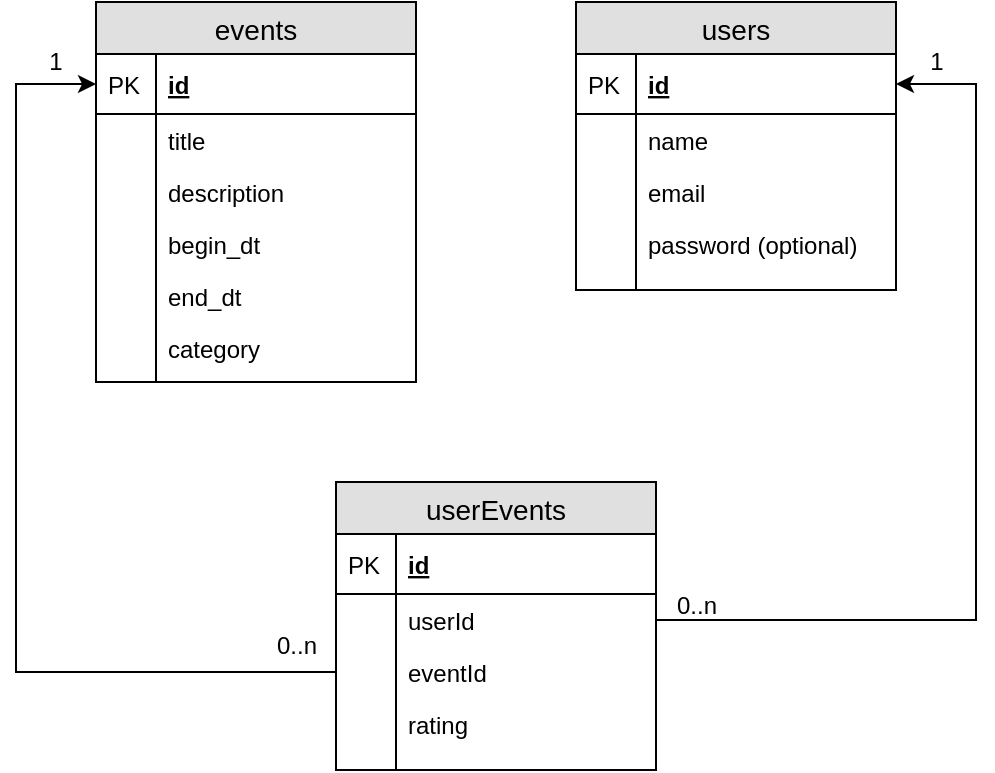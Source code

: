 <mxfile version="12.3.7" type="device" pages="1"><diagram id="kNIR4HLVSCMxKE6LmOkj" name="Events calendar"><mxGraphModel dx="685" dy="826" grid="1" gridSize="10" guides="1" tooltips="1" connect="1" arrows="1" fold="1" page="1" pageScale="1" pageWidth="850" pageHeight="1200" math="0" shadow="0"><root><mxCell id="0"/><mxCell id="1" parent="0"/><mxCell id="fhVR6LPDHULIiisVsXi4-1" value="events" style="swimlane;fontStyle=0;childLayout=stackLayout;horizontal=1;startSize=26;fillColor=#e0e0e0;horizontalStack=0;resizeParent=1;resizeParentMax=0;resizeLast=0;collapsible=1;marginBottom=0;swimlaneFillColor=#ffffff;align=center;fontSize=14;" vertex="1" parent="1"><mxGeometry x="80" y="40" width="160" height="190" as="geometry"/></mxCell><mxCell id="fhVR6LPDHULIiisVsXi4-2" value="id" style="shape=partialRectangle;top=0;left=0;right=0;bottom=1;align=left;verticalAlign=middle;fillColor=none;spacingLeft=34;spacingRight=4;overflow=hidden;rotatable=0;points=[[0,0.5],[1,0.5]];portConstraint=eastwest;dropTarget=0;fontStyle=5;fontSize=12;" vertex="1" parent="fhVR6LPDHULIiisVsXi4-1"><mxGeometry y="26" width="160" height="30" as="geometry"/></mxCell><mxCell id="fhVR6LPDHULIiisVsXi4-3" value="PK" style="shape=partialRectangle;top=0;left=0;bottom=0;fillColor=none;align=left;verticalAlign=middle;spacingLeft=4;spacingRight=4;overflow=hidden;rotatable=0;points=[];portConstraint=eastwest;part=1;fontSize=12;" vertex="1" connectable="0" parent="fhVR6LPDHULIiisVsXi4-2"><mxGeometry width="30" height="30" as="geometry"/></mxCell><mxCell id="fhVR6LPDHULIiisVsXi4-4" value="title" style="shape=partialRectangle;top=0;left=0;right=0;bottom=0;align=left;verticalAlign=top;fillColor=none;spacingLeft=34;spacingRight=4;overflow=hidden;rotatable=0;points=[[0,0.5],[1,0.5]];portConstraint=eastwest;dropTarget=0;fontSize=12;" vertex="1" parent="fhVR6LPDHULIiisVsXi4-1"><mxGeometry y="56" width="160" height="26" as="geometry"/></mxCell><mxCell id="fhVR6LPDHULIiisVsXi4-5" value="" style="shape=partialRectangle;top=0;left=0;bottom=0;fillColor=none;align=left;verticalAlign=top;spacingLeft=4;spacingRight=4;overflow=hidden;rotatable=0;points=[];portConstraint=eastwest;part=1;fontSize=12;" vertex="1" connectable="0" parent="fhVR6LPDHULIiisVsXi4-4"><mxGeometry width="30" height="26" as="geometry"/></mxCell><mxCell id="fhVR6LPDHULIiisVsXi4-6" value="description" style="shape=partialRectangle;top=0;left=0;right=0;bottom=0;align=left;verticalAlign=top;fillColor=none;spacingLeft=34;spacingRight=4;overflow=hidden;rotatable=0;points=[[0,0.5],[1,0.5]];portConstraint=eastwest;dropTarget=0;fontSize=12;" vertex="1" parent="fhVR6LPDHULIiisVsXi4-1"><mxGeometry y="82" width="160" height="26" as="geometry"/></mxCell><mxCell id="fhVR6LPDHULIiisVsXi4-7" value="" style="shape=partialRectangle;top=0;left=0;bottom=0;fillColor=none;align=left;verticalAlign=top;spacingLeft=4;spacingRight=4;overflow=hidden;rotatable=0;points=[];portConstraint=eastwest;part=1;fontSize=12;" vertex="1" connectable="0" parent="fhVR6LPDHULIiisVsXi4-6"><mxGeometry width="30" height="26" as="geometry"/></mxCell><mxCell id="fhVR6LPDHULIiisVsXi4-8" value="begin_dt" style="shape=partialRectangle;top=0;left=0;right=0;bottom=0;align=left;verticalAlign=top;fillColor=none;spacingLeft=34;spacingRight=4;overflow=hidden;rotatable=0;points=[[0,0.5],[1,0.5]];portConstraint=eastwest;dropTarget=0;fontSize=12;" vertex="1" parent="fhVR6LPDHULIiisVsXi4-1"><mxGeometry y="108" width="160" height="26" as="geometry"/></mxCell><mxCell id="fhVR6LPDHULIiisVsXi4-9" value="" style="shape=partialRectangle;top=0;left=0;bottom=0;fillColor=none;align=left;verticalAlign=top;spacingLeft=4;spacingRight=4;overflow=hidden;rotatable=0;points=[];portConstraint=eastwest;part=1;fontSize=12;" vertex="1" connectable="0" parent="fhVR6LPDHULIiisVsXi4-8"><mxGeometry width="30" height="26" as="geometry"/></mxCell><mxCell id="fhVR6LPDHULIiisVsXi4-12" value="end_dt" style="shape=partialRectangle;top=0;left=0;right=0;bottom=0;align=left;verticalAlign=top;fillColor=none;spacingLeft=34;spacingRight=4;overflow=hidden;rotatable=0;points=[[0,0.5],[1,0.5]];portConstraint=eastwest;dropTarget=0;fontSize=12;" vertex="1" parent="fhVR6LPDHULIiisVsXi4-1"><mxGeometry y="134" width="160" height="26" as="geometry"/></mxCell><mxCell id="fhVR6LPDHULIiisVsXi4-13" value="" style="shape=partialRectangle;top=0;left=0;bottom=0;fillColor=none;align=left;verticalAlign=top;spacingLeft=4;spacingRight=4;overflow=hidden;rotatable=0;points=[];portConstraint=eastwest;part=1;fontSize=12;" vertex="1" connectable="0" parent="fhVR6LPDHULIiisVsXi4-12"><mxGeometry width="30" height="26" as="geometry"/></mxCell><mxCell id="fhVR6LPDHULIiisVsXi4-14" value="category" style="shape=partialRectangle;top=0;left=0;right=0;bottom=0;align=left;verticalAlign=top;fillColor=none;spacingLeft=34;spacingRight=4;overflow=hidden;rotatable=0;points=[[0,0.5],[1,0.5]];portConstraint=eastwest;dropTarget=0;fontSize=12;" vertex="1" parent="fhVR6LPDHULIiisVsXi4-1"><mxGeometry y="160" width="160" height="26" as="geometry"/></mxCell><mxCell id="fhVR6LPDHULIiisVsXi4-15" value="" style="shape=partialRectangle;top=0;left=0;bottom=0;fillColor=none;align=left;verticalAlign=top;spacingLeft=4;spacingRight=4;overflow=hidden;rotatable=0;points=[];portConstraint=eastwest;part=1;fontSize=12;" vertex="1" connectable="0" parent="fhVR6LPDHULIiisVsXi4-14"><mxGeometry width="30" height="26" as="geometry"/></mxCell><mxCell id="fhVR6LPDHULIiisVsXi4-10" value="" style="shape=partialRectangle;top=0;left=0;right=0;bottom=0;align=left;verticalAlign=top;fillColor=none;spacingLeft=34;spacingRight=4;overflow=hidden;rotatable=0;points=[[0,0.5],[1,0.5]];portConstraint=eastwest;dropTarget=0;fontSize=12;" vertex="1" parent="fhVR6LPDHULIiisVsXi4-1"><mxGeometry y="186" width="160" height="4" as="geometry"/></mxCell><mxCell id="fhVR6LPDHULIiisVsXi4-11" value="" style="shape=partialRectangle;top=0;left=0;bottom=0;fillColor=none;align=left;verticalAlign=top;spacingLeft=4;spacingRight=4;overflow=hidden;rotatable=0;points=[];portConstraint=eastwest;part=1;fontSize=12;" vertex="1" connectable="0" parent="fhVR6LPDHULIiisVsXi4-10"><mxGeometry width="30" height="4" as="geometry"/></mxCell><mxCell id="fhVR6LPDHULIiisVsXi4-18" value="users" style="swimlane;fontStyle=0;childLayout=stackLayout;horizontal=1;startSize=26;fillColor=#e0e0e0;horizontalStack=0;resizeParent=1;resizeParentMax=0;resizeLast=0;collapsible=1;marginBottom=0;swimlaneFillColor=#ffffff;align=center;fontSize=14;" vertex="1" parent="1"><mxGeometry x="320" y="40" width="160" height="144" as="geometry"/></mxCell><mxCell id="fhVR6LPDHULIiisVsXi4-19" value="id" style="shape=partialRectangle;top=0;left=0;right=0;bottom=1;align=left;verticalAlign=middle;fillColor=none;spacingLeft=34;spacingRight=4;overflow=hidden;rotatable=0;points=[[0,0.5],[1,0.5]];portConstraint=eastwest;dropTarget=0;fontStyle=5;fontSize=12;" vertex="1" parent="fhVR6LPDHULIiisVsXi4-18"><mxGeometry y="26" width="160" height="30" as="geometry"/></mxCell><mxCell id="fhVR6LPDHULIiisVsXi4-20" value="PK" style="shape=partialRectangle;top=0;left=0;bottom=0;fillColor=none;align=left;verticalAlign=middle;spacingLeft=4;spacingRight=4;overflow=hidden;rotatable=0;points=[];portConstraint=eastwest;part=1;fontSize=12;" vertex="1" connectable="0" parent="fhVR6LPDHULIiisVsXi4-19"><mxGeometry width="30" height="30" as="geometry"/></mxCell><mxCell id="fhVR6LPDHULIiisVsXi4-21" value="name" style="shape=partialRectangle;top=0;left=0;right=0;bottom=0;align=left;verticalAlign=top;fillColor=none;spacingLeft=34;spacingRight=4;overflow=hidden;rotatable=0;points=[[0,0.5],[1,0.5]];portConstraint=eastwest;dropTarget=0;fontSize=12;" vertex="1" parent="fhVR6LPDHULIiisVsXi4-18"><mxGeometry y="56" width="160" height="26" as="geometry"/></mxCell><mxCell id="fhVR6LPDHULIiisVsXi4-22" value="" style="shape=partialRectangle;top=0;left=0;bottom=0;fillColor=none;align=left;verticalAlign=top;spacingLeft=4;spacingRight=4;overflow=hidden;rotatable=0;points=[];portConstraint=eastwest;part=1;fontSize=12;" vertex="1" connectable="0" parent="fhVR6LPDHULIiisVsXi4-21"><mxGeometry width="30" height="26" as="geometry"/></mxCell><mxCell id="fhVR6LPDHULIiisVsXi4-23" value="email" style="shape=partialRectangle;top=0;left=0;right=0;bottom=0;align=left;verticalAlign=top;fillColor=none;spacingLeft=34;spacingRight=4;overflow=hidden;rotatable=0;points=[[0,0.5],[1,0.5]];portConstraint=eastwest;dropTarget=0;fontSize=12;" vertex="1" parent="fhVR6LPDHULIiisVsXi4-18"><mxGeometry y="82" width="160" height="26" as="geometry"/></mxCell><mxCell id="fhVR6LPDHULIiisVsXi4-24" value="" style="shape=partialRectangle;top=0;left=0;bottom=0;fillColor=none;align=left;verticalAlign=top;spacingLeft=4;spacingRight=4;overflow=hidden;rotatable=0;points=[];portConstraint=eastwest;part=1;fontSize=12;" vertex="1" connectable="0" parent="fhVR6LPDHULIiisVsXi4-23"><mxGeometry width="30" height="26" as="geometry"/></mxCell><mxCell id="fhVR6LPDHULIiisVsXi4-25" value="password (optional)" style="shape=partialRectangle;top=0;left=0;right=0;bottom=0;align=left;verticalAlign=top;fillColor=none;spacingLeft=34;spacingRight=4;overflow=hidden;rotatable=0;points=[[0,0.5],[1,0.5]];portConstraint=eastwest;dropTarget=0;fontSize=12;" vertex="1" parent="fhVR6LPDHULIiisVsXi4-18"><mxGeometry y="108" width="160" height="26" as="geometry"/></mxCell><mxCell id="fhVR6LPDHULIiisVsXi4-26" value="" style="shape=partialRectangle;top=0;left=0;bottom=0;fillColor=none;align=left;verticalAlign=top;spacingLeft=4;spacingRight=4;overflow=hidden;rotatable=0;points=[];portConstraint=eastwest;part=1;fontSize=12;" vertex="1" connectable="0" parent="fhVR6LPDHULIiisVsXi4-25"><mxGeometry width="30" height="26" as="geometry"/></mxCell><mxCell id="fhVR6LPDHULIiisVsXi4-27" value="" style="shape=partialRectangle;top=0;left=0;right=0;bottom=0;align=left;verticalAlign=top;fillColor=none;spacingLeft=34;spacingRight=4;overflow=hidden;rotatable=0;points=[[0,0.5],[1,0.5]];portConstraint=eastwest;dropTarget=0;fontSize=12;" vertex="1" parent="fhVR6LPDHULIiisVsXi4-18"><mxGeometry y="134" width="160" height="10" as="geometry"/></mxCell><mxCell id="fhVR6LPDHULIiisVsXi4-28" value="" style="shape=partialRectangle;top=0;left=0;bottom=0;fillColor=none;align=left;verticalAlign=top;spacingLeft=4;spacingRight=4;overflow=hidden;rotatable=0;points=[];portConstraint=eastwest;part=1;fontSize=12;" vertex="1" connectable="0" parent="fhVR6LPDHULIiisVsXi4-27"><mxGeometry width="30" height="10" as="geometry"/></mxCell><mxCell id="fhVR6LPDHULIiisVsXi4-29" value="userEvents" style="swimlane;fontStyle=0;childLayout=stackLayout;horizontal=1;startSize=26;fillColor=#e0e0e0;horizontalStack=0;resizeParent=1;resizeParentMax=0;resizeLast=0;collapsible=1;marginBottom=0;swimlaneFillColor=#ffffff;align=center;fontSize=14;" vertex="1" parent="1"><mxGeometry x="200" y="280" width="160" height="144" as="geometry"/></mxCell><mxCell id="fhVR6LPDHULIiisVsXi4-30" value="id" style="shape=partialRectangle;top=0;left=0;right=0;bottom=1;align=left;verticalAlign=middle;fillColor=none;spacingLeft=34;spacingRight=4;overflow=hidden;rotatable=0;points=[[0,0.5],[1,0.5]];portConstraint=eastwest;dropTarget=0;fontStyle=5;fontSize=12;" vertex="1" parent="fhVR6LPDHULIiisVsXi4-29"><mxGeometry y="26" width="160" height="30" as="geometry"/></mxCell><mxCell id="fhVR6LPDHULIiisVsXi4-31" value="PK" style="shape=partialRectangle;top=0;left=0;bottom=0;fillColor=none;align=left;verticalAlign=middle;spacingLeft=4;spacingRight=4;overflow=hidden;rotatable=0;points=[];portConstraint=eastwest;part=1;fontSize=12;" vertex="1" connectable="0" parent="fhVR6LPDHULIiisVsXi4-30"><mxGeometry width="30" height="30" as="geometry"/></mxCell><mxCell id="fhVR6LPDHULIiisVsXi4-32" value="userId" style="shape=partialRectangle;top=0;left=0;right=0;bottom=0;align=left;verticalAlign=top;fillColor=none;spacingLeft=34;spacingRight=4;overflow=hidden;rotatable=0;points=[[0,0.5],[1,0.5]];portConstraint=eastwest;dropTarget=0;fontSize=12;" vertex="1" parent="fhVR6LPDHULIiisVsXi4-29"><mxGeometry y="56" width="160" height="26" as="geometry"/></mxCell><mxCell id="fhVR6LPDHULIiisVsXi4-33" value="" style="shape=partialRectangle;top=0;left=0;bottom=0;fillColor=none;align=left;verticalAlign=top;spacingLeft=4;spacingRight=4;overflow=hidden;rotatable=0;points=[];portConstraint=eastwest;part=1;fontSize=12;" vertex="1" connectable="0" parent="fhVR6LPDHULIiisVsXi4-32"><mxGeometry width="30" height="26" as="geometry"/></mxCell><mxCell id="fhVR6LPDHULIiisVsXi4-34" value="eventId" style="shape=partialRectangle;top=0;left=0;right=0;bottom=0;align=left;verticalAlign=top;fillColor=none;spacingLeft=34;spacingRight=4;overflow=hidden;rotatable=0;points=[[0,0.5],[1,0.5]];portConstraint=eastwest;dropTarget=0;fontSize=12;" vertex="1" parent="fhVR6LPDHULIiisVsXi4-29"><mxGeometry y="82" width="160" height="26" as="geometry"/></mxCell><mxCell id="fhVR6LPDHULIiisVsXi4-35" value="" style="shape=partialRectangle;top=0;left=0;bottom=0;fillColor=none;align=left;verticalAlign=top;spacingLeft=4;spacingRight=4;overflow=hidden;rotatable=0;points=[];portConstraint=eastwest;part=1;fontSize=12;" vertex="1" connectable="0" parent="fhVR6LPDHULIiisVsXi4-34"><mxGeometry width="30" height="26" as="geometry"/></mxCell><mxCell id="fhVR6LPDHULIiisVsXi4-36" value="rating" style="shape=partialRectangle;top=0;left=0;right=0;bottom=0;align=left;verticalAlign=top;fillColor=none;spacingLeft=34;spacingRight=4;overflow=hidden;rotatable=0;points=[[0,0.5],[1,0.5]];portConstraint=eastwest;dropTarget=0;fontSize=12;" vertex="1" parent="fhVR6LPDHULIiisVsXi4-29"><mxGeometry y="108" width="160" height="26" as="geometry"/></mxCell><mxCell id="fhVR6LPDHULIiisVsXi4-37" value="" style="shape=partialRectangle;top=0;left=0;bottom=0;fillColor=none;align=left;verticalAlign=top;spacingLeft=4;spacingRight=4;overflow=hidden;rotatable=0;points=[];portConstraint=eastwest;part=1;fontSize=12;" vertex="1" connectable="0" parent="fhVR6LPDHULIiisVsXi4-36"><mxGeometry width="30" height="26" as="geometry"/></mxCell><mxCell id="fhVR6LPDHULIiisVsXi4-38" value="" style="shape=partialRectangle;top=0;left=0;right=0;bottom=0;align=left;verticalAlign=top;fillColor=none;spacingLeft=34;spacingRight=4;overflow=hidden;rotatable=0;points=[[0,0.5],[1,0.5]];portConstraint=eastwest;dropTarget=0;fontSize=12;" vertex="1" parent="fhVR6LPDHULIiisVsXi4-29"><mxGeometry y="134" width="160" height="10" as="geometry"/></mxCell><mxCell id="fhVR6LPDHULIiisVsXi4-39" value="" style="shape=partialRectangle;top=0;left=0;bottom=0;fillColor=none;align=left;verticalAlign=top;spacingLeft=4;spacingRight=4;overflow=hidden;rotatable=0;points=[];portConstraint=eastwest;part=1;fontSize=12;" vertex="1" connectable="0" parent="fhVR6LPDHULIiisVsXi4-38"><mxGeometry width="30" height="10" as="geometry"/></mxCell><mxCell id="fhVR6LPDHULIiisVsXi4-43" style="edgeStyle=orthogonalEdgeStyle;rounded=0;orthogonalLoop=1;jettySize=auto;html=1;entryX=0;entryY=0.5;entryDx=0;entryDy=0;" edge="1" parent="1" source="fhVR6LPDHULIiisVsXi4-34" target="fhVR6LPDHULIiisVsXi4-2"><mxGeometry relative="1" as="geometry"><Array as="points"><mxPoint x="40" y="375"/><mxPoint x="40" y="81"/></Array></mxGeometry></mxCell><mxCell id="fhVR6LPDHULIiisVsXi4-44" style="edgeStyle=orthogonalEdgeStyle;rounded=0;orthogonalLoop=1;jettySize=auto;html=1;entryX=1;entryY=0.5;entryDx=0;entryDy=0;" edge="1" parent="1" source="fhVR6LPDHULIiisVsXi4-32" target="fhVR6LPDHULIiisVsXi4-19"><mxGeometry relative="1" as="geometry"><Array as="points"><mxPoint x="520" y="349"/><mxPoint x="520" y="81"/></Array></mxGeometry></mxCell><mxCell id="fhVR6LPDHULIiisVsXi4-45" value="1" style="text;html=1;strokeColor=none;fillColor=none;align=center;verticalAlign=middle;whiteSpace=wrap;rounded=0;" vertex="1" parent="1"><mxGeometry x="40" y="60" width="40" height="20" as="geometry"/></mxCell><mxCell id="fhVR6LPDHULIiisVsXi4-46" value="0..n" style="text;html=1;align=center;verticalAlign=middle;resizable=0;points=[];;autosize=1;" vertex="1" parent="1"><mxGeometry x="160" y="352" width="40" height="20" as="geometry"/></mxCell><mxCell id="fhVR6LPDHULIiisVsXi4-47" value="1" style="text;html=1;align=center;verticalAlign=middle;resizable=0;points=[];;autosize=1;" vertex="1" parent="1"><mxGeometry x="490" y="60" width="20" height="20" as="geometry"/></mxCell><mxCell id="fhVR6LPDHULIiisVsXi4-48" value="0..n" style="text;html=1;align=center;verticalAlign=middle;resizable=0;points=[];;autosize=1;" vertex="1" parent="1"><mxGeometry x="360" y="332" width="40" height="20" as="geometry"/></mxCell></root></mxGraphModel></diagram></mxfile>